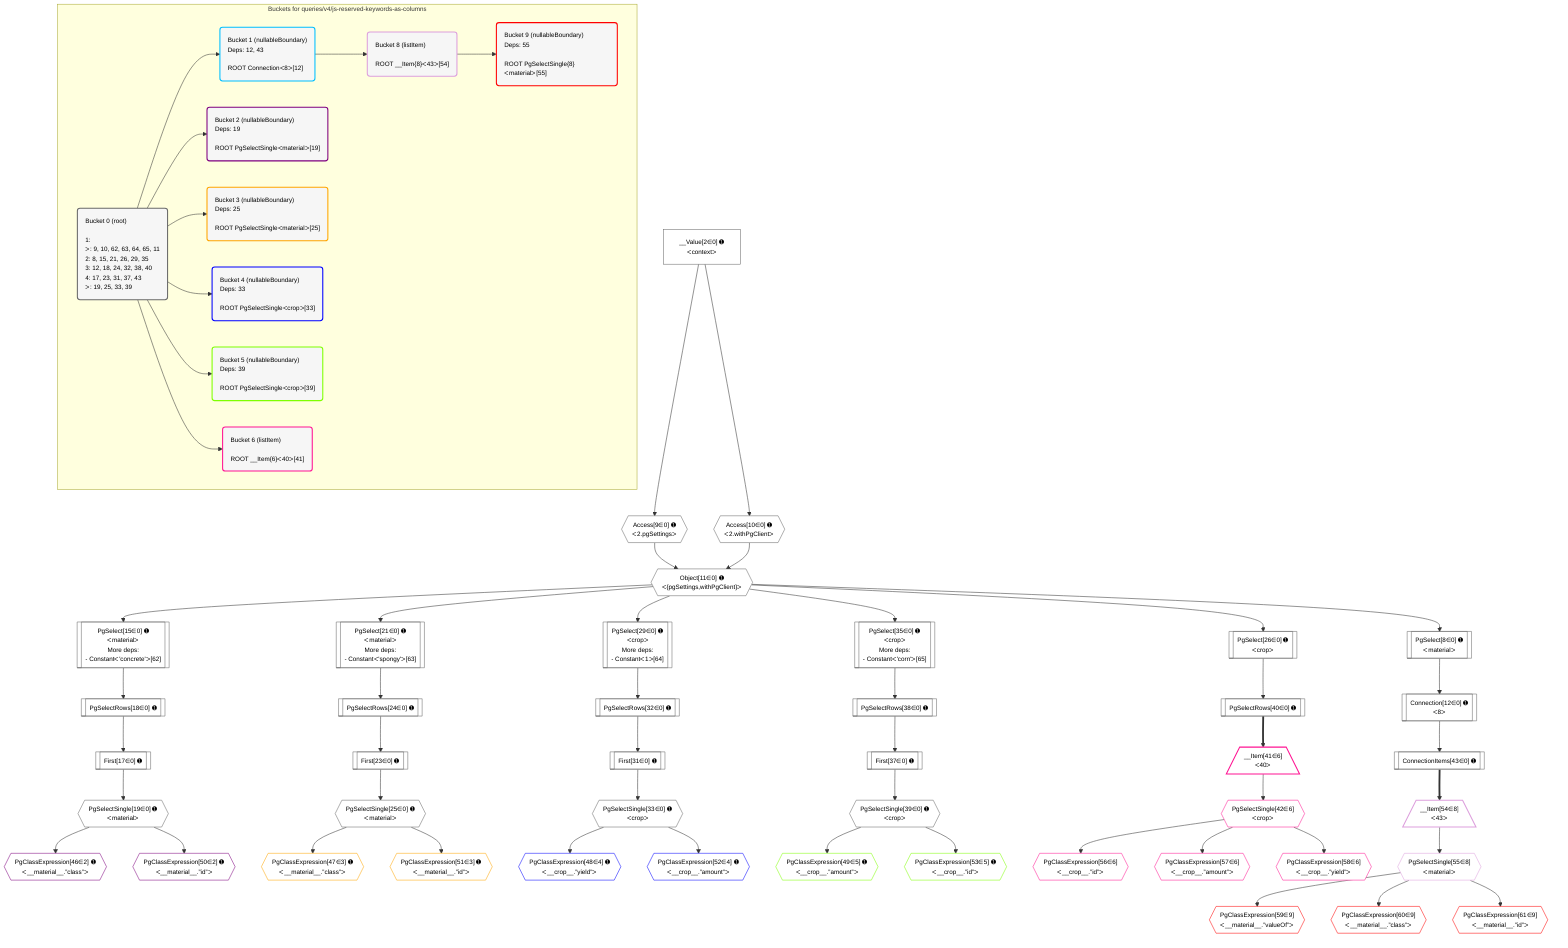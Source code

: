 %%{init: {'themeVariables': { 'fontSize': '12px'}}}%%
graph TD
    classDef path fill:#eee,stroke:#000,color:#000
    classDef plan fill:#fff,stroke-width:1px,color:#000
    classDef itemplan fill:#fff,stroke-width:2px,color:#000
    classDef unbatchedplan fill:#dff,stroke-width:1px,color:#000
    classDef sideeffectplan fill:#fcc,stroke-width:2px,color:#000
    classDef bucket fill:#f6f6f6,color:#000,stroke-width:2px,text-align:left

    subgraph "Buckets for queries/v4/js-reserved-keywords-as-columns"
    Bucket0("Bucket 0 (root)<br /><br />1: <br />ᐳ: 9, 10, 62, 63, 64, 65, 11<br />2: 8, 15, 21, 26, 29, 35<br />3: 12, 18, 24, 32, 38, 40<br />4: 17, 23, 31, 37, 43<br />ᐳ: 19, 25, 33, 39"):::bucket
    Bucket1("Bucket 1 (nullableBoundary)<br />Deps: 12, 43<br /><br />ROOT Connectionᐸ8ᐳ[12]"):::bucket
    Bucket2("Bucket 2 (nullableBoundary)<br />Deps: 19<br /><br />ROOT PgSelectSingleᐸmaterialᐳ[19]"):::bucket
    Bucket3("Bucket 3 (nullableBoundary)<br />Deps: 25<br /><br />ROOT PgSelectSingleᐸmaterialᐳ[25]"):::bucket
    Bucket4("Bucket 4 (nullableBoundary)<br />Deps: 33<br /><br />ROOT PgSelectSingleᐸcropᐳ[33]"):::bucket
    Bucket5("Bucket 5 (nullableBoundary)<br />Deps: 39<br /><br />ROOT PgSelectSingleᐸcropᐳ[39]"):::bucket
    Bucket6("Bucket 6 (listItem)<br /><br />ROOT __Item{6}ᐸ40ᐳ[41]"):::bucket
    Bucket8("Bucket 8 (listItem)<br /><br />ROOT __Item{8}ᐸ43ᐳ[54]"):::bucket
    Bucket9("Bucket 9 (nullableBoundary)<br />Deps: 55<br /><br />ROOT PgSelectSingle{8}ᐸmaterialᐳ[55]"):::bucket
    end
    Bucket0 --> Bucket1 & Bucket2 & Bucket3 & Bucket4 & Bucket5 & Bucket6
    Bucket1 --> Bucket8
    Bucket8 --> Bucket9

    %% plan dependencies
    Object11{{"Object[11∈0] ➊<br />ᐸ{pgSettings,withPgClient}ᐳ"}}:::plan
    Access9{{"Access[9∈0] ➊<br />ᐸ2.pgSettingsᐳ"}}:::plan
    Access10{{"Access[10∈0] ➊<br />ᐸ2.withPgClientᐳ"}}:::plan
    Access9 & Access10 --> Object11
    PgSelect15[["PgSelect[15∈0] ➊<br />ᐸmaterialᐳ<br />More deps:<br />- Constantᐸ'concrete'ᐳ[62]"]]:::plan
    Object11 --> PgSelect15
    PgSelect21[["PgSelect[21∈0] ➊<br />ᐸmaterialᐳ<br />More deps:<br />- Constantᐸ'spongy'ᐳ[63]"]]:::plan
    Object11 --> PgSelect21
    PgSelect29[["PgSelect[29∈0] ➊<br />ᐸcropᐳ<br />More deps:<br />- Constantᐸ1ᐳ[64]"]]:::plan
    Object11 --> PgSelect29
    PgSelect35[["PgSelect[35∈0] ➊<br />ᐸcropᐳ<br />More deps:<br />- Constantᐸ'corn'ᐳ[65]"]]:::plan
    Object11 --> PgSelect35
    PgSelect8[["PgSelect[8∈0] ➊<br />ᐸmaterialᐳ"]]:::plan
    Object11 --> PgSelect8
    __Value2["__Value[2∈0] ➊<br />ᐸcontextᐳ"]:::plan
    __Value2 --> Access9
    __Value2 --> Access10
    Connection12[["Connection[12∈0] ➊<br />ᐸ8ᐳ"]]:::plan
    PgSelect8 --> Connection12
    First17[["First[17∈0] ➊"]]:::plan
    PgSelectRows18[["PgSelectRows[18∈0] ➊"]]:::plan
    PgSelectRows18 --> First17
    PgSelect15 --> PgSelectRows18
    PgSelectSingle19{{"PgSelectSingle[19∈0] ➊<br />ᐸmaterialᐳ"}}:::plan
    First17 --> PgSelectSingle19
    First23[["First[23∈0] ➊"]]:::plan
    PgSelectRows24[["PgSelectRows[24∈0] ➊"]]:::plan
    PgSelectRows24 --> First23
    PgSelect21 --> PgSelectRows24
    PgSelectSingle25{{"PgSelectSingle[25∈0] ➊<br />ᐸmaterialᐳ"}}:::plan
    First23 --> PgSelectSingle25
    PgSelect26[["PgSelect[26∈0] ➊<br />ᐸcropᐳ"]]:::plan
    Object11 --> PgSelect26
    First31[["First[31∈0] ➊"]]:::plan
    PgSelectRows32[["PgSelectRows[32∈0] ➊"]]:::plan
    PgSelectRows32 --> First31
    PgSelect29 --> PgSelectRows32
    PgSelectSingle33{{"PgSelectSingle[33∈0] ➊<br />ᐸcropᐳ"}}:::plan
    First31 --> PgSelectSingle33
    First37[["First[37∈0] ➊"]]:::plan
    PgSelectRows38[["PgSelectRows[38∈0] ➊"]]:::plan
    PgSelectRows38 --> First37
    PgSelect35 --> PgSelectRows38
    PgSelectSingle39{{"PgSelectSingle[39∈0] ➊<br />ᐸcropᐳ"}}:::plan
    First37 --> PgSelectSingle39
    PgSelectRows40[["PgSelectRows[40∈0] ➊"]]:::plan
    PgSelect26 --> PgSelectRows40
    ConnectionItems43[["ConnectionItems[43∈0] ➊"]]:::plan
    Connection12 --> ConnectionItems43
    PgClassExpression46{{"PgClassExpression[46∈2] ➊<br />ᐸ__material__.”class”ᐳ"}}:::plan
    PgSelectSingle19 --> PgClassExpression46
    PgClassExpression50{{"PgClassExpression[50∈2] ➊<br />ᐸ__material__.”id”ᐳ"}}:::plan
    PgSelectSingle19 --> PgClassExpression50
    PgClassExpression47{{"PgClassExpression[47∈3] ➊<br />ᐸ__material__.”class”ᐳ"}}:::plan
    PgSelectSingle25 --> PgClassExpression47
    PgClassExpression51{{"PgClassExpression[51∈3] ➊<br />ᐸ__material__.”id”ᐳ"}}:::plan
    PgSelectSingle25 --> PgClassExpression51
    PgClassExpression48{{"PgClassExpression[48∈4] ➊<br />ᐸ__crop__.”yield”ᐳ"}}:::plan
    PgSelectSingle33 --> PgClassExpression48
    PgClassExpression52{{"PgClassExpression[52∈4] ➊<br />ᐸ__crop__.”amount”ᐳ"}}:::plan
    PgSelectSingle33 --> PgClassExpression52
    PgClassExpression49{{"PgClassExpression[49∈5] ➊<br />ᐸ__crop__.”amount”ᐳ"}}:::plan
    PgSelectSingle39 --> PgClassExpression49
    PgClassExpression53{{"PgClassExpression[53∈5] ➊<br />ᐸ__crop__.”id”ᐳ"}}:::plan
    PgSelectSingle39 --> PgClassExpression53
    __Item41[/"__Item[41∈6]<br />ᐸ40ᐳ"\]:::itemplan
    PgSelectRows40 ==> __Item41
    PgSelectSingle42{{"PgSelectSingle[42∈6]<br />ᐸcropᐳ"}}:::plan
    __Item41 --> PgSelectSingle42
    PgClassExpression56{{"PgClassExpression[56∈6]<br />ᐸ__crop__.”id”ᐳ"}}:::plan
    PgSelectSingle42 --> PgClassExpression56
    PgClassExpression57{{"PgClassExpression[57∈6]<br />ᐸ__crop__.”amount”ᐳ"}}:::plan
    PgSelectSingle42 --> PgClassExpression57
    PgClassExpression58{{"PgClassExpression[58∈6]<br />ᐸ__crop__.”yield”ᐳ"}}:::plan
    PgSelectSingle42 --> PgClassExpression58
    __Item54[/"__Item[54∈8]<br />ᐸ43ᐳ"\]:::itemplan
    ConnectionItems43 ==> __Item54
    PgSelectSingle55{{"PgSelectSingle[55∈8]<br />ᐸmaterialᐳ"}}:::plan
    __Item54 --> PgSelectSingle55
    PgClassExpression59{{"PgClassExpression[59∈9]<br />ᐸ__material__.”valueOf”ᐳ"}}:::plan
    PgSelectSingle55 --> PgClassExpression59
    PgClassExpression60{{"PgClassExpression[60∈9]<br />ᐸ__material__.”class”ᐳ"}}:::plan
    PgSelectSingle55 --> PgClassExpression60
    PgClassExpression61{{"PgClassExpression[61∈9]<br />ᐸ__material__.”id”ᐳ"}}:::plan
    PgSelectSingle55 --> PgClassExpression61

    %% define steps
    classDef bucket0 stroke:#696969
    class Bucket0,__Value2,PgSelect8,Access9,Access10,Object11,Connection12,PgSelect15,First17,PgSelectRows18,PgSelectSingle19,PgSelect21,First23,PgSelectRows24,PgSelectSingle25,PgSelect26,PgSelect29,First31,PgSelectRows32,PgSelectSingle33,PgSelect35,First37,PgSelectRows38,PgSelectSingle39,PgSelectRows40,ConnectionItems43 bucket0
    classDef bucket1 stroke:#00bfff
    class Bucket1 bucket1
    classDef bucket2 stroke:#7f007f
    class Bucket2,PgClassExpression46,PgClassExpression50 bucket2
    classDef bucket3 stroke:#ffa500
    class Bucket3,PgClassExpression47,PgClassExpression51 bucket3
    classDef bucket4 stroke:#0000ff
    class Bucket4,PgClassExpression48,PgClassExpression52 bucket4
    classDef bucket5 stroke:#7fff00
    class Bucket5,PgClassExpression49,PgClassExpression53 bucket5
    classDef bucket6 stroke:#ff1493
    class Bucket6,__Item41,PgSelectSingle42,PgClassExpression56,PgClassExpression57,PgClassExpression58 bucket6
    classDef bucket8 stroke:#dda0dd
    class Bucket8,__Item54,PgSelectSingle55 bucket8
    classDef bucket9 stroke:#ff0000
    class Bucket9,PgClassExpression59,PgClassExpression60,PgClassExpression61 bucket9